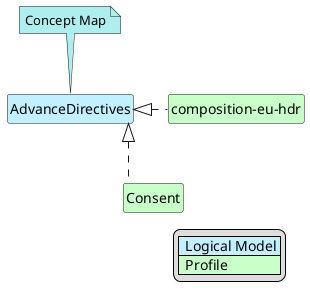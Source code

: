 @startuml
hide circle
hide stereotype
hide members
hide methods
skinparam linetype ortho
skinparam class {
BackgroundColor<<LogicalModel>> #APPLICATION
BackgroundColor<<Profile>> #TECHNOLOGY
}
legend right
| <#APPLICATION>  Logical Model |
| <#TECHNOLOGY>  Profile |
endlegend
class "AdvanceDirectives" <<LogicalModel>> [[StructureDefinition-AdvanceDirectives.html]]
note top #PaleTurquoise [[ConceptMap-advanceDirectives2FHIR-eu-hdr.html]]
Concept Map
endnote
class "composition-eu-hdr" <<Profile>> [[StructureDefinition-composition-eu-hdr.html]]
"AdvanceDirectives" <|. "composition-eu-hdr"
class "Consent" <<Profile>> [[http://hl7.org/fhir/StructureDefinition/Consent]]
"AdvanceDirectives" <|. "Consent"
"composition-eu-hdr" -d[hidden]-> "Consent"
@enduml